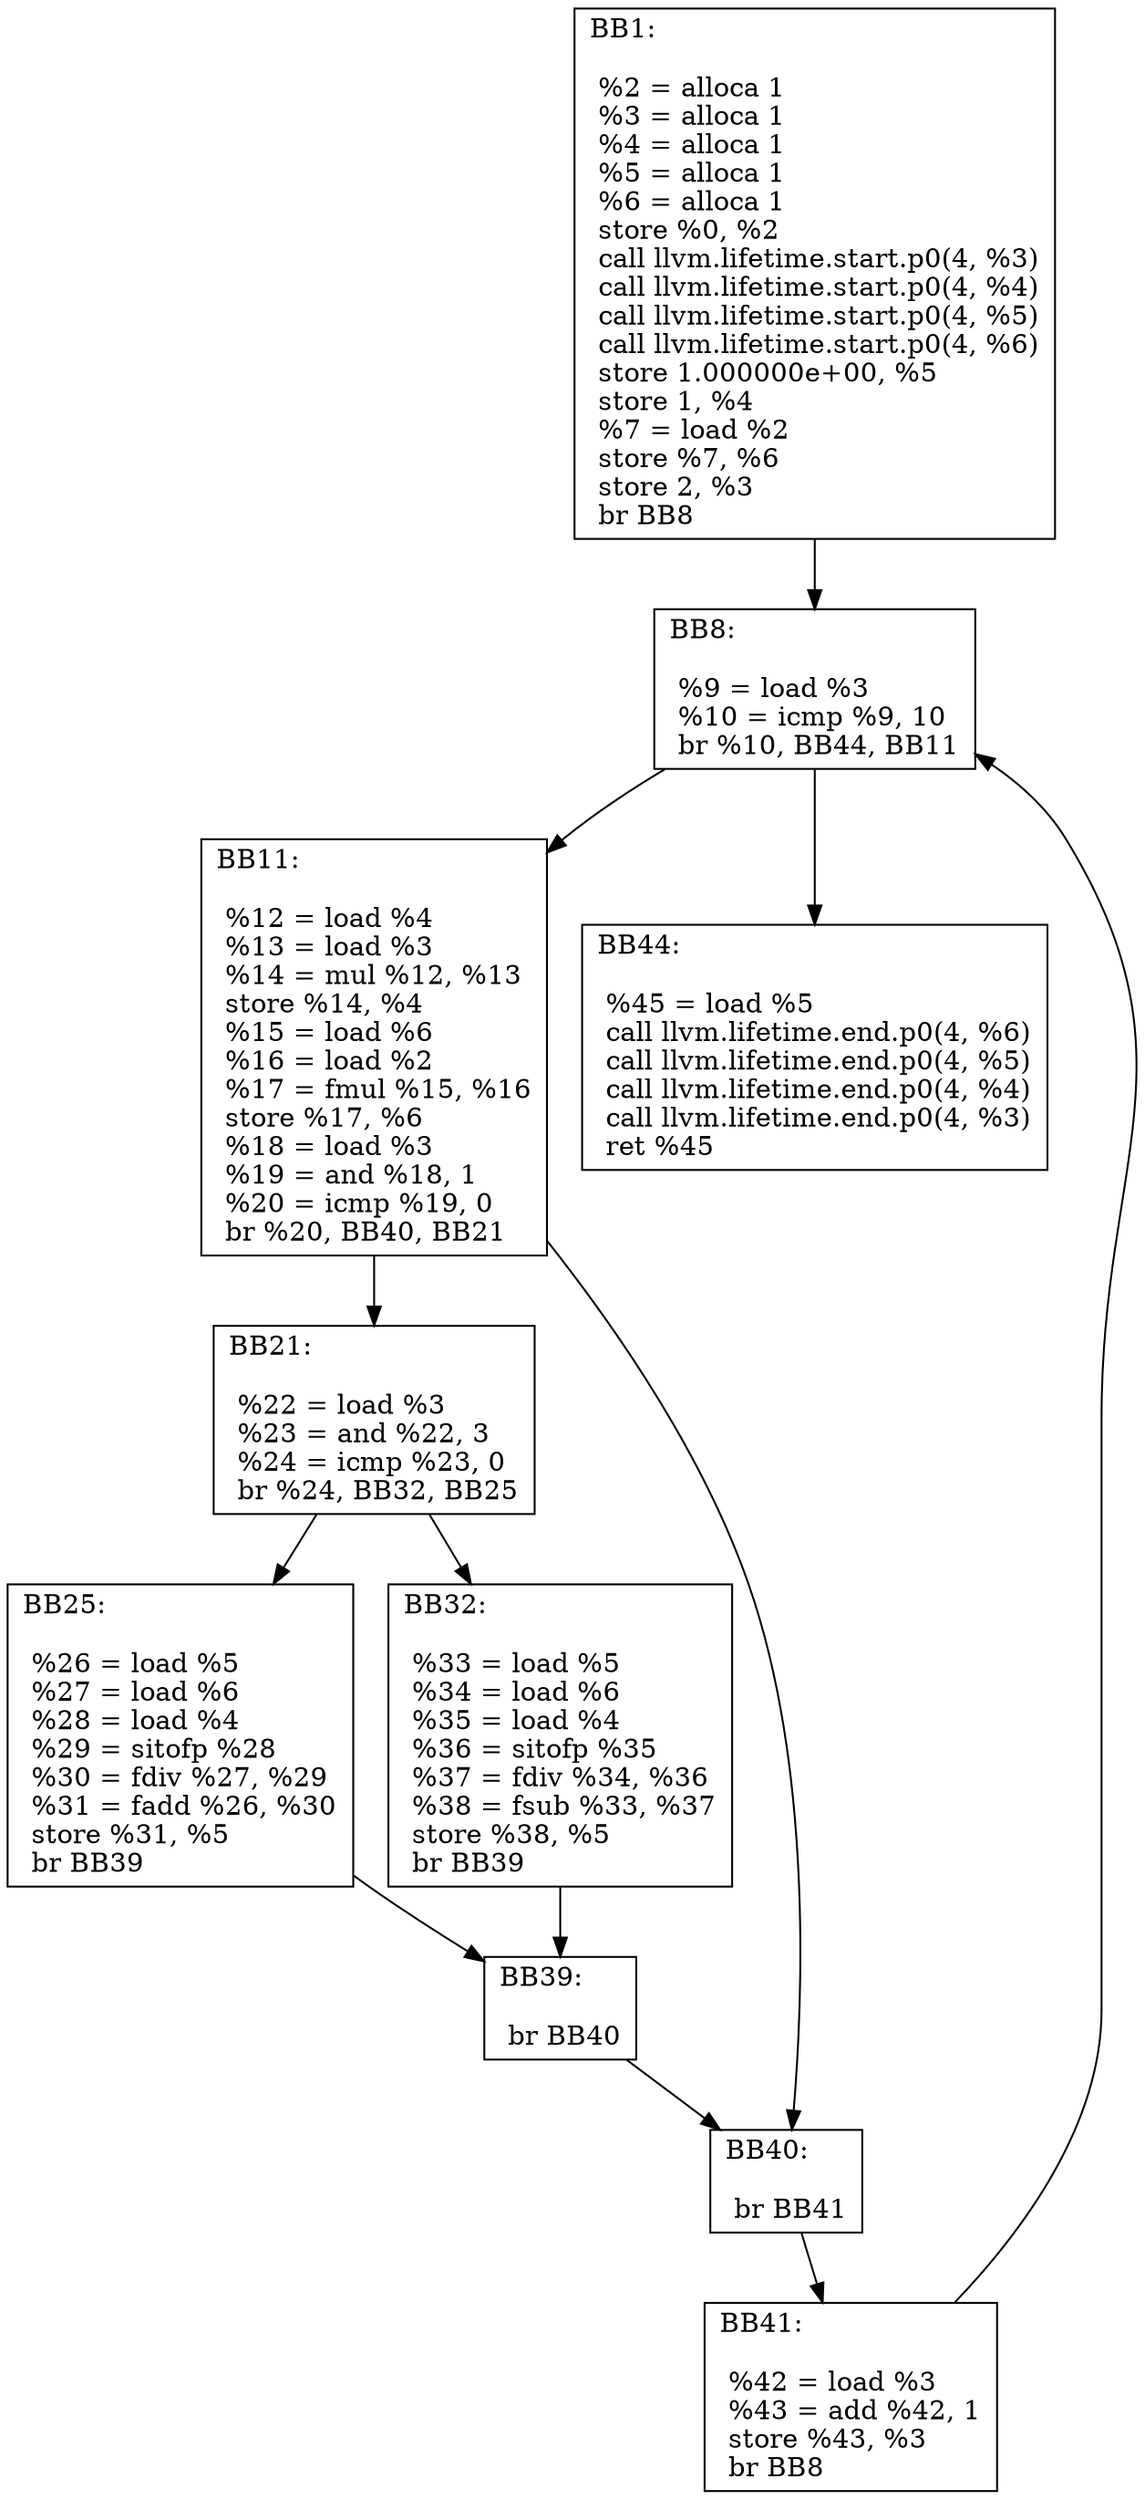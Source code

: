 digraph "CFG of Cos function"{
	BB1[shape=record,label="{BB1:\l\l
	 %2 = alloca  1\l	 %3 = alloca  1\l	 %4 = alloca  1\l	 %5 = alloca  1\l	 %6 = alloca  1\l	 store  %0,  %2\l	 call llvm.lifetime.start.p0(4, %3)\l	 call llvm.lifetime.start.p0(4, %4)\l	 call llvm.lifetime.start.p0(4, %5)\l	 call llvm.lifetime.start.p0(4, %6)\l	 store  1.000000e+00,  %5\l	 store  1,  %4\l	 %7 = load  %2\l	 store  %7,  %6\l	 store  2,  %3\l	 br BB8\l	}"];
	BB1 -> BB8
	BB8[shape=record,label="{BB8:\l\l
	 %9 = load  %3\l	 %10 = icmp  %9,  10\l	 br %10, BB44, BB11\l	}"];
	BB8 -> BB11
	BB8 -> BB44
	BB11[shape=record,label="{BB11:\l\l
	 %12 = load  %4\l	 %13 = load  %3\l	 %14 = mul  %12,  %13\l	 store  %14,  %4\l	 %15 = load  %6\l	 %16 = load  %2\l	 %17 = fmul  %15,  %16\l	 store  %17,  %6\l	 %18 = load  %3\l	 %19 = and  %18,  1\l	 %20 = icmp  %19,  0\l	 br %20, BB40, BB21\l	}"];
	BB11 -> BB21
	BB11 -> BB40
	BB21[shape=record,label="{BB21:\l\l
	 %22 = load  %3\l	 %23 = and  %22,  3\l	 %24 = icmp  %23,  0\l	 br %24, BB32, BB25\l	}"];
	BB21 -> BB25
	BB21 -> BB32
	BB25[shape=record,label="{BB25:\l\l
	 %26 = load  %5\l	 %27 = load  %6\l	 %28 = load  %4\l	 %29 = sitofp  %28\l	 %30 = fdiv  %27,  %29\l	 %31 = fadd  %26,  %30\l	 store  %31,  %5\l	 br BB39\l	}"];
	BB25 -> BB39
	BB32[shape=record,label="{BB32:\l\l
	 %33 = load  %5\l	 %34 = load  %6\l	 %35 = load  %4\l	 %36 = sitofp  %35\l	 %37 = fdiv  %34,  %36\l	 %38 = fsub  %33,  %37\l	 store  %38,  %5\l	 br BB39\l	}"];
	BB32 -> BB39
	BB39[shape=record,label="{BB39:\l\l
	 br BB40\l	}"];
	BB39 -> BB40
	BB40[shape=record,label="{BB40:\l\l
	 br BB41\l	}"];
	BB40 -> BB41
	BB41[shape=record,label="{BB41:\l\l
	 %42 = load  %3\l	 %43 = add  %42,  1\l	 store  %43,  %3\l	 br BB8\l	}"];
	BB41 -> BB8
	BB44[shape=record,label="{BB44:\l\l
	 %45 = load  %5\l	 call llvm.lifetime.end.p0(4, %6)\l	 call llvm.lifetime.end.p0(4, %5)\l	 call llvm.lifetime.end.p0(4, %4)\l	 call llvm.lifetime.end.p0(4, %3)\l	 ret %45\l	}"];
}
